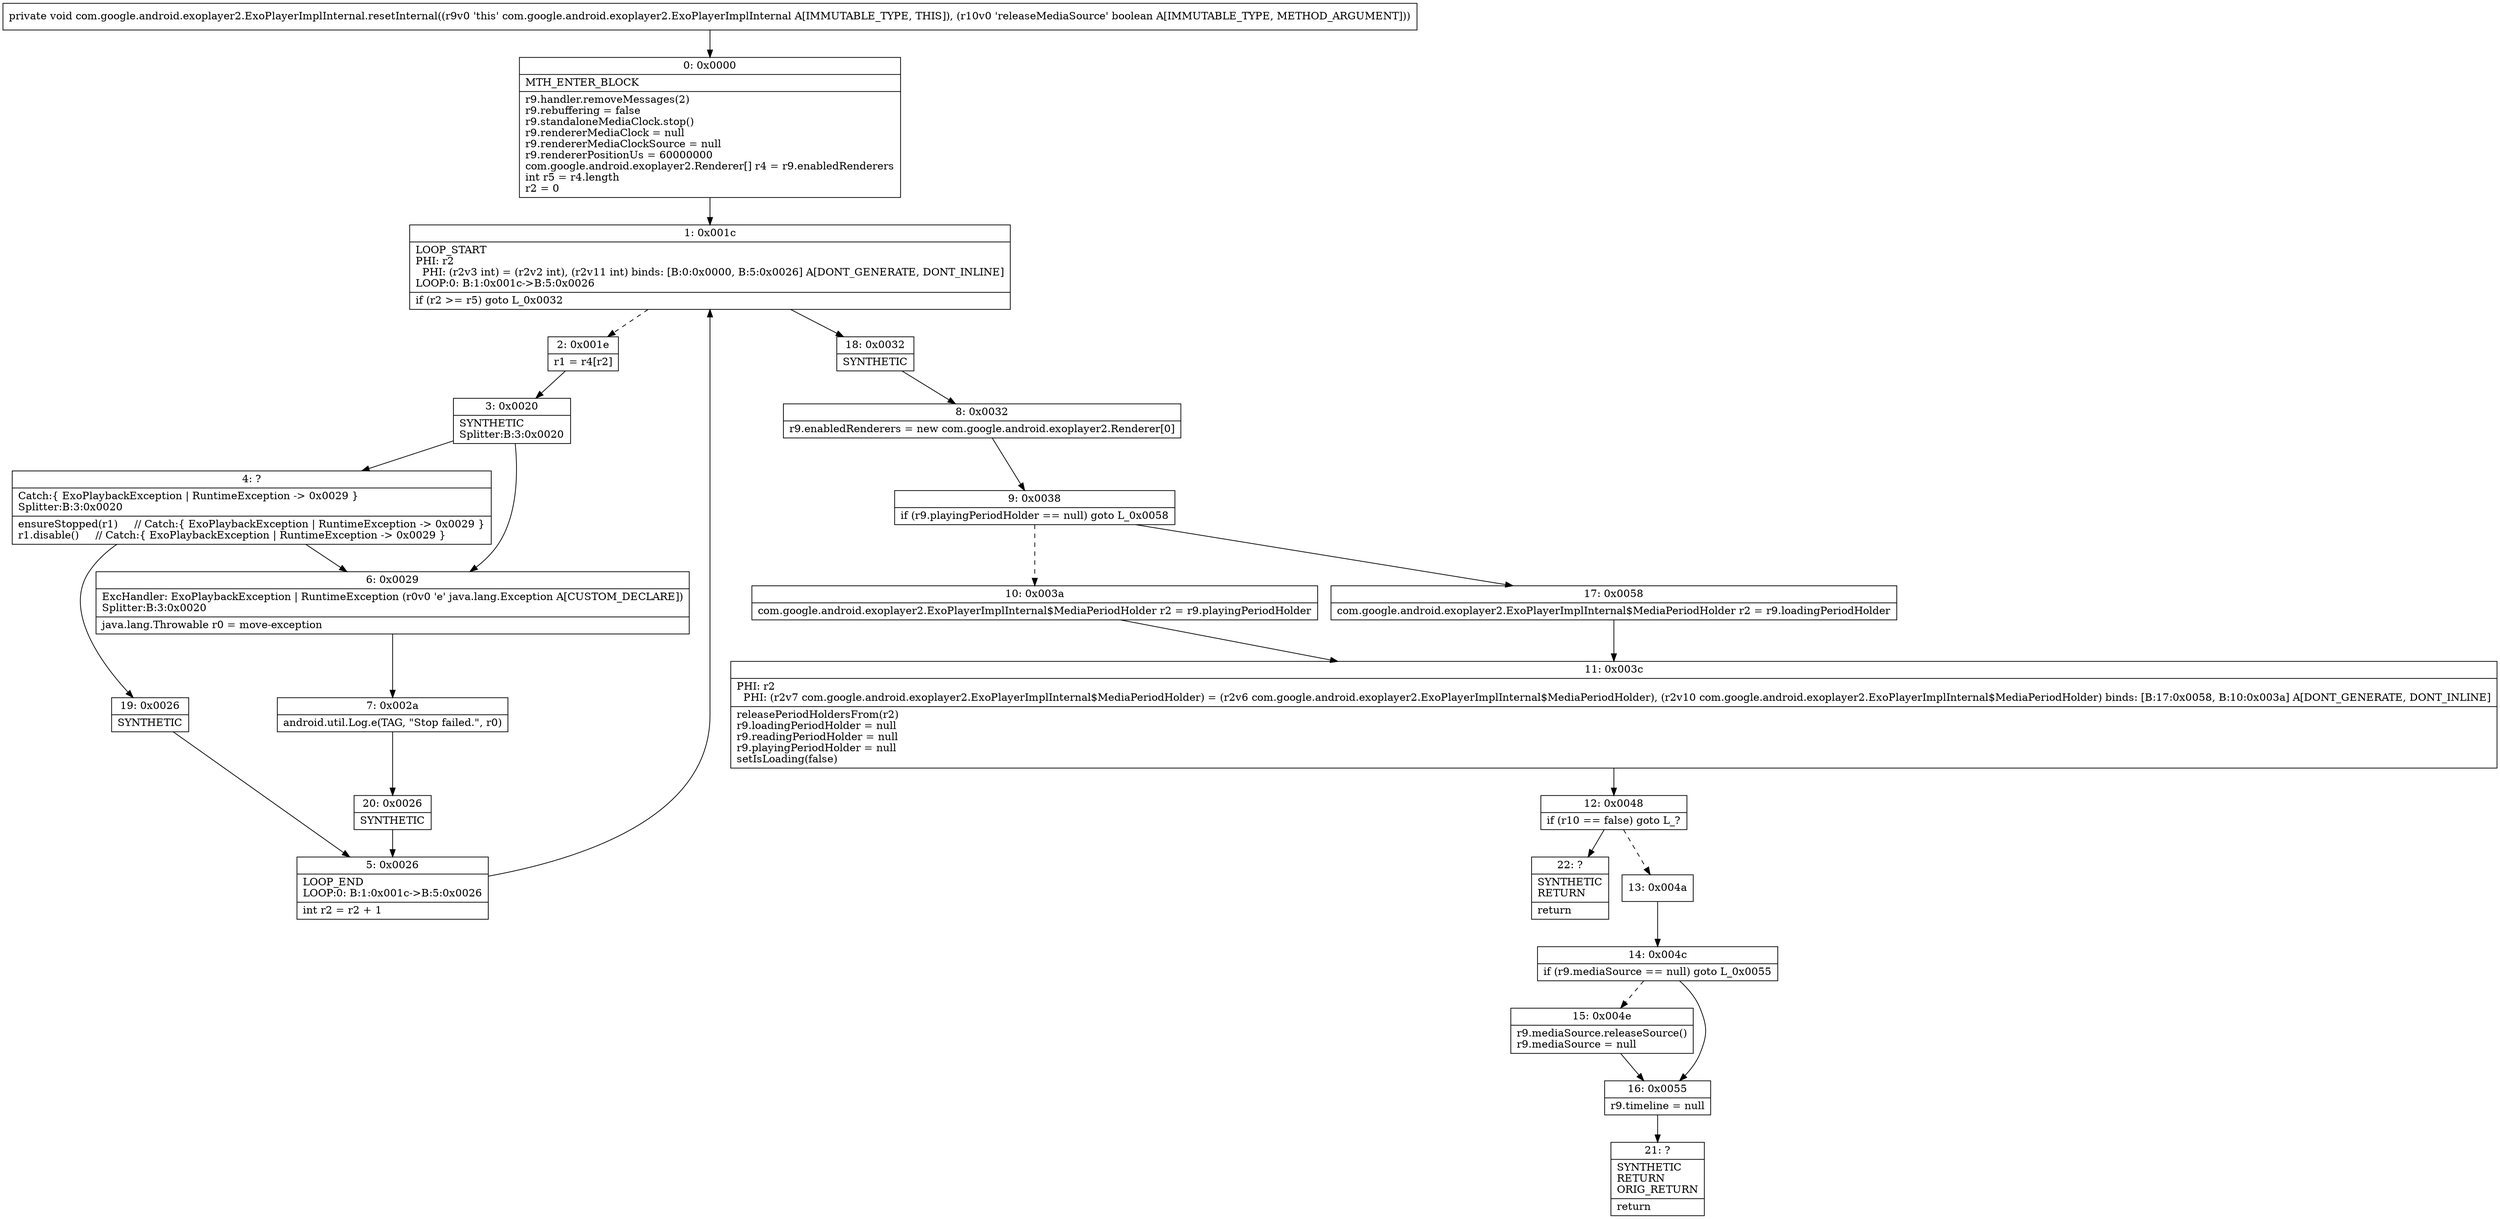 digraph "CFG forcom.google.android.exoplayer2.ExoPlayerImplInternal.resetInternal(Z)V" {
Node_0 [shape=record,label="{0\:\ 0x0000|MTH_ENTER_BLOCK\l|r9.handler.removeMessages(2)\lr9.rebuffering = false\lr9.standaloneMediaClock.stop()\lr9.rendererMediaClock = null\lr9.rendererMediaClockSource = null\lr9.rendererPositionUs = 60000000\lcom.google.android.exoplayer2.Renderer[] r4 = r9.enabledRenderers\lint r5 = r4.length\lr2 = 0\l}"];
Node_1 [shape=record,label="{1\:\ 0x001c|LOOP_START\lPHI: r2 \l  PHI: (r2v3 int) = (r2v2 int), (r2v11 int) binds: [B:0:0x0000, B:5:0x0026] A[DONT_GENERATE, DONT_INLINE]\lLOOP:0: B:1:0x001c\-\>B:5:0x0026\l|if (r2 \>= r5) goto L_0x0032\l}"];
Node_2 [shape=record,label="{2\:\ 0x001e|r1 = r4[r2]\l}"];
Node_3 [shape=record,label="{3\:\ 0x0020|SYNTHETIC\lSplitter:B:3:0x0020\l}"];
Node_4 [shape=record,label="{4\:\ ?|Catch:\{ ExoPlaybackException \| RuntimeException \-\> 0x0029 \}\lSplitter:B:3:0x0020\l|ensureStopped(r1)     \/\/ Catch:\{ ExoPlaybackException \| RuntimeException \-\> 0x0029 \}\lr1.disable()     \/\/ Catch:\{ ExoPlaybackException \| RuntimeException \-\> 0x0029 \}\l}"];
Node_5 [shape=record,label="{5\:\ 0x0026|LOOP_END\lLOOP:0: B:1:0x001c\-\>B:5:0x0026\l|int r2 = r2 + 1\l}"];
Node_6 [shape=record,label="{6\:\ 0x0029|ExcHandler: ExoPlaybackException \| RuntimeException (r0v0 'e' java.lang.Exception A[CUSTOM_DECLARE])\lSplitter:B:3:0x0020\l|java.lang.Throwable r0 = move\-exception\l}"];
Node_7 [shape=record,label="{7\:\ 0x002a|android.util.Log.e(TAG, \"Stop failed.\", r0)\l}"];
Node_8 [shape=record,label="{8\:\ 0x0032|r9.enabledRenderers = new com.google.android.exoplayer2.Renderer[0]\l}"];
Node_9 [shape=record,label="{9\:\ 0x0038|if (r9.playingPeriodHolder == null) goto L_0x0058\l}"];
Node_10 [shape=record,label="{10\:\ 0x003a|com.google.android.exoplayer2.ExoPlayerImplInternal$MediaPeriodHolder r2 = r9.playingPeriodHolder\l}"];
Node_11 [shape=record,label="{11\:\ 0x003c|PHI: r2 \l  PHI: (r2v7 com.google.android.exoplayer2.ExoPlayerImplInternal$MediaPeriodHolder) = (r2v6 com.google.android.exoplayer2.ExoPlayerImplInternal$MediaPeriodHolder), (r2v10 com.google.android.exoplayer2.ExoPlayerImplInternal$MediaPeriodHolder) binds: [B:17:0x0058, B:10:0x003a] A[DONT_GENERATE, DONT_INLINE]\l|releasePeriodHoldersFrom(r2)\lr9.loadingPeriodHolder = null\lr9.readingPeriodHolder = null\lr9.playingPeriodHolder = null\lsetIsLoading(false)\l}"];
Node_12 [shape=record,label="{12\:\ 0x0048|if (r10 == false) goto L_?\l}"];
Node_13 [shape=record,label="{13\:\ 0x004a}"];
Node_14 [shape=record,label="{14\:\ 0x004c|if (r9.mediaSource == null) goto L_0x0055\l}"];
Node_15 [shape=record,label="{15\:\ 0x004e|r9.mediaSource.releaseSource()\lr9.mediaSource = null\l}"];
Node_16 [shape=record,label="{16\:\ 0x0055|r9.timeline = null\l}"];
Node_17 [shape=record,label="{17\:\ 0x0058|com.google.android.exoplayer2.ExoPlayerImplInternal$MediaPeriodHolder r2 = r9.loadingPeriodHolder\l}"];
Node_18 [shape=record,label="{18\:\ 0x0032|SYNTHETIC\l}"];
Node_19 [shape=record,label="{19\:\ 0x0026|SYNTHETIC\l}"];
Node_20 [shape=record,label="{20\:\ 0x0026|SYNTHETIC\l}"];
Node_21 [shape=record,label="{21\:\ ?|SYNTHETIC\lRETURN\lORIG_RETURN\l|return\l}"];
Node_22 [shape=record,label="{22\:\ ?|SYNTHETIC\lRETURN\l|return\l}"];
MethodNode[shape=record,label="{private void com.google.android.exoplayer2.ExoPlayerImplInternal.resetInternal((r9v0 'this' com.google.android.exoplayer2.ExoPlayerImplInternal A[IMMUTABLE_TYPE, THIS]), (r10v0 'releaseMediaSource' boolean A[IMMUTABLE_TYPE, METHOD_ARGUMENT])) }"];
MethodNode -> Node_0;
Node_0 -> Node_1;
Node_1 -> Node_2[style=dashed];
Node_1 -> Node_18;
Node_2 -> Node_3;
Node_3 -> Node_4;
Node_3 -> Node_6;
Node_4 -> Node_6;
Node_4 -> Node_19;
Node_5 -> Node_1;
Node_6 -> Node_7;
Node_7 -> Node_20;
Node_8 -> Node_9;
Node_9 -> Node_10[style=dashed];
Node_9 -> Node_17;
Node_10 -> Node_11;
Node_11 -> Node_12;
Node_12 -> Node_13[style=dashed];
Node_12 -> Node_22;
Node_13 -> Node_14;
Node_14 -> Node_15[style=dashed];
Node_14 -> Node_16;
Node_15 -> Node_16;
Node_16 -> Node_21;
Node_17 -> Node_11;
Node_18 -> Node_8;
Node_19 -> Node_5;
Node_20 -> Node_5;
}

